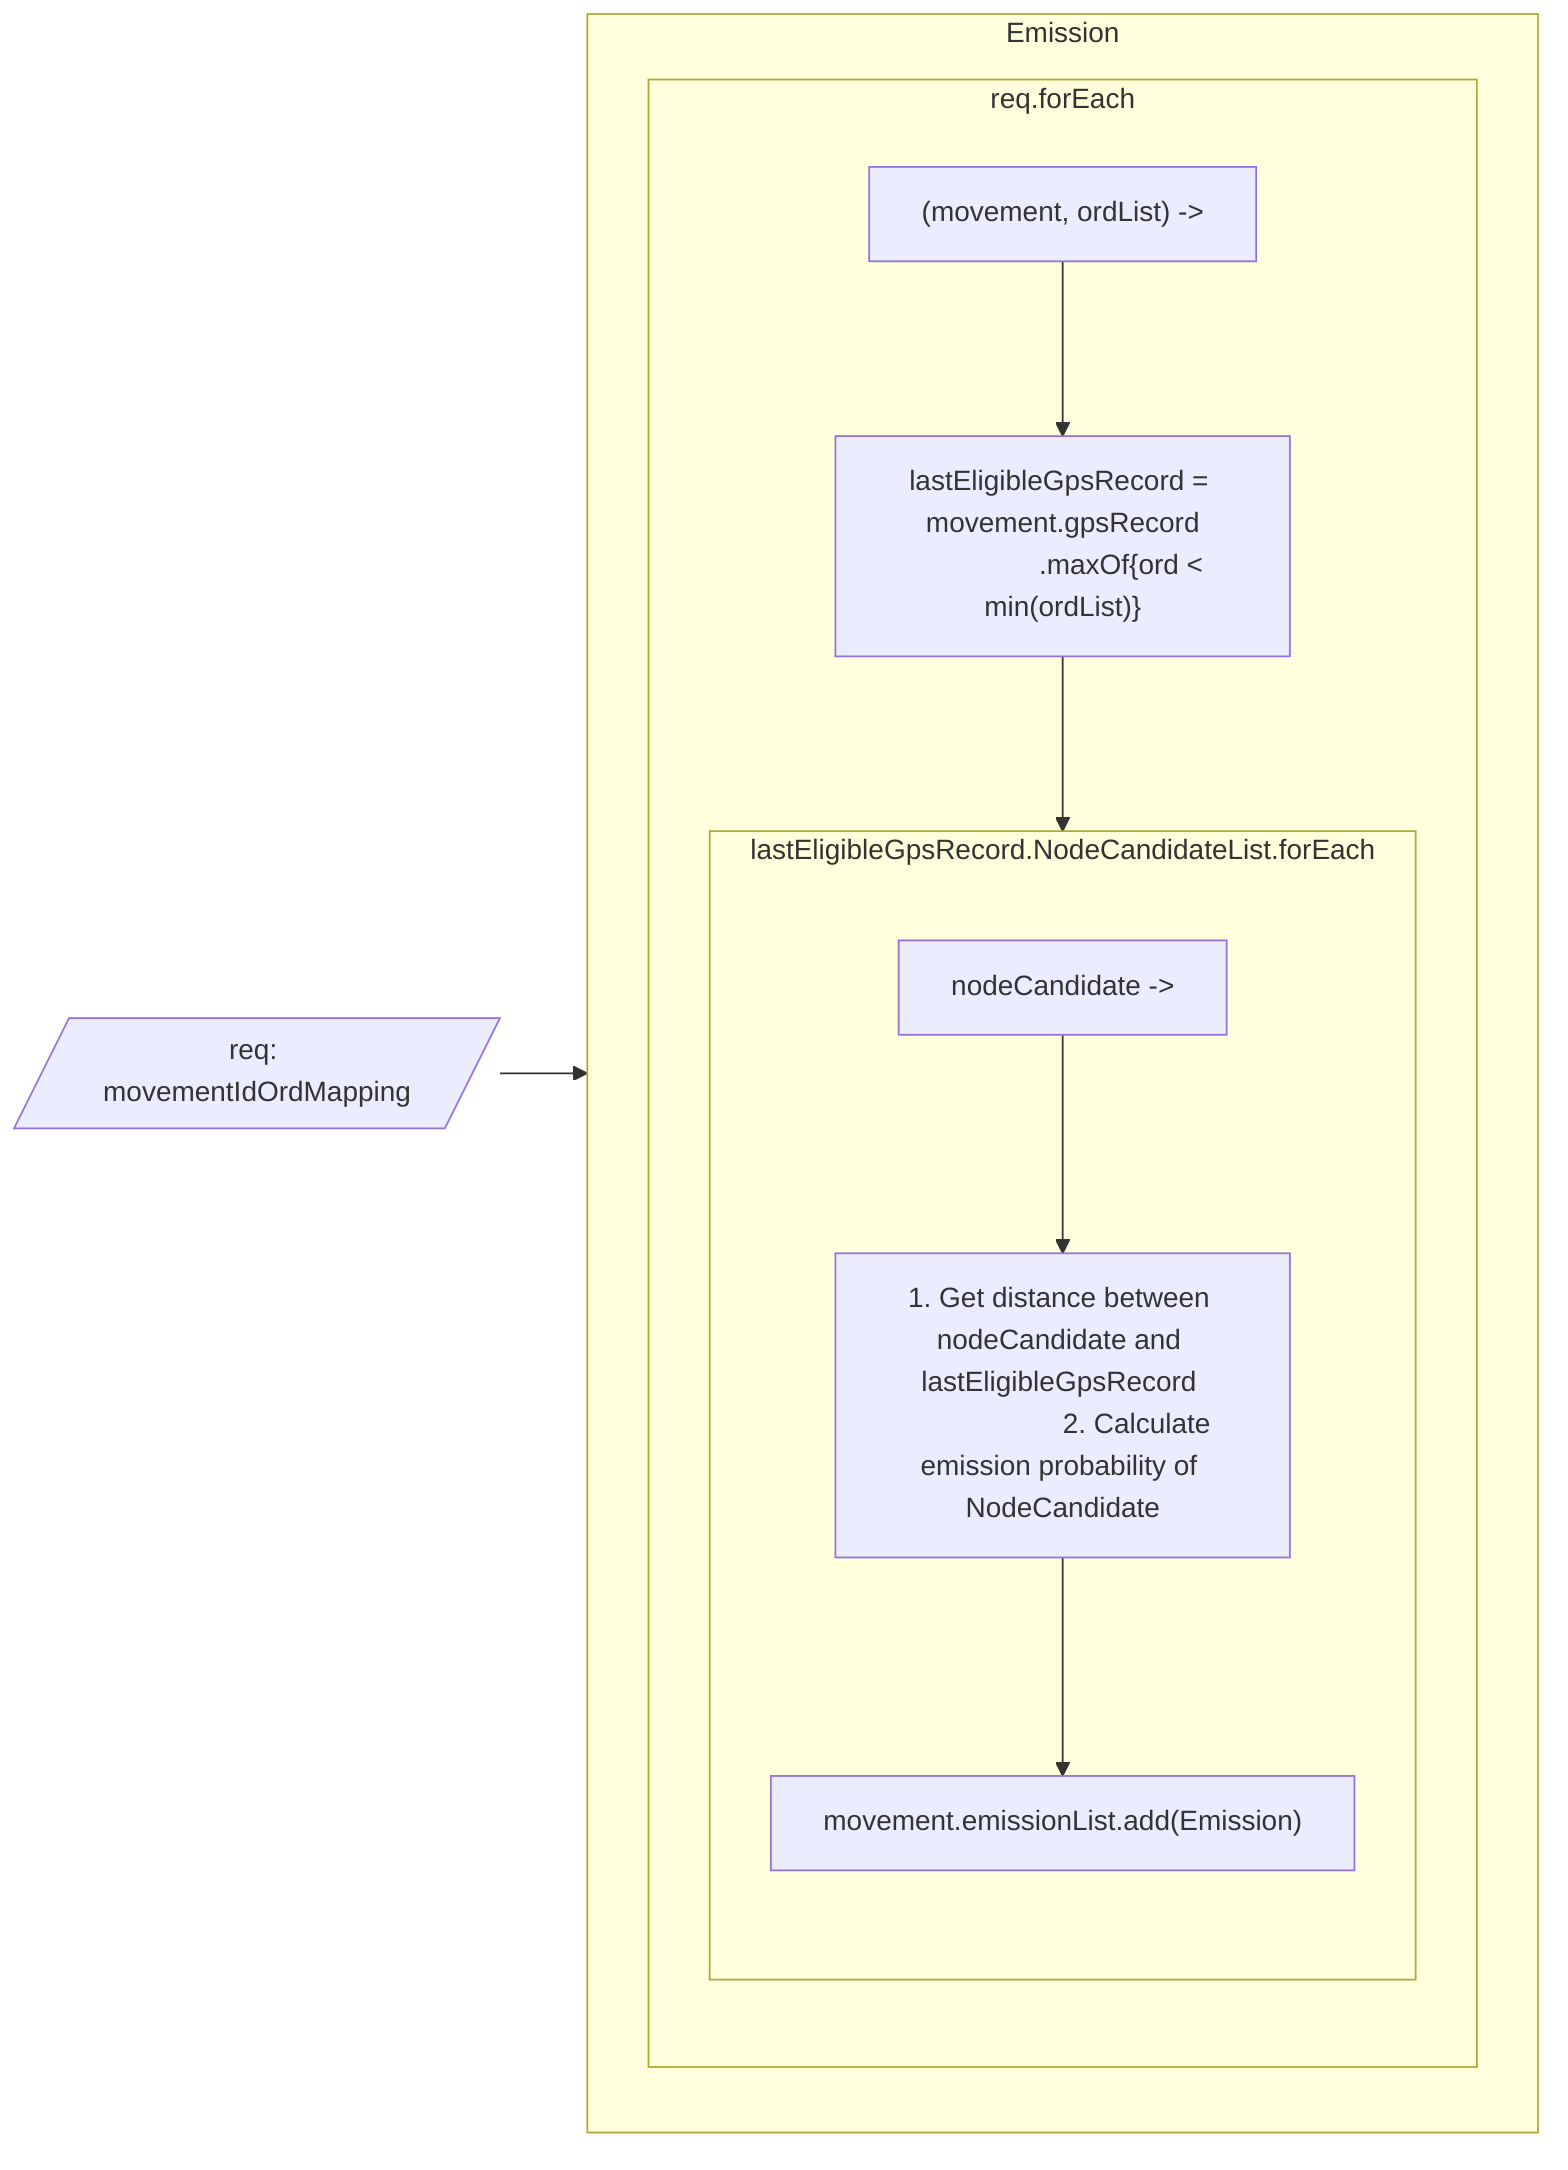 flowchart LR
    Input[/req: movementIdOrdMapping/]

    subgraph Emission

        subgraph req.forEach
            direction TB 
            
            itReq["(movement, ordList) ->"]
            lastEligibleGpsRecord["
                lastEligibleGpsRecord = movement.gpsRecord
                .maxOf{ord < min(ordList)}
            "]

            subgraph lastEligibleGpsRecord.NodeCandidateList.forEach
                direction TB
                itNodeCandidate["nodeCandidate ->"]

                GetEmission["
                    1. Get distance between nodeCandidate and lastEligibleGpsRecord 
                    2. Calculate emission probability of NodeCandidate
                "]

                AddEmission["
                    movement.emissionList.add(Emission)
                "]

                itNodeCandidate --> GetEmission --> AddEmission
            end

            itReq --> lastEligibleGpsRecord --> lastEligibleGpsRecord.NodeCandidateList.forEach

        end
    end
    
    Input --> Emission